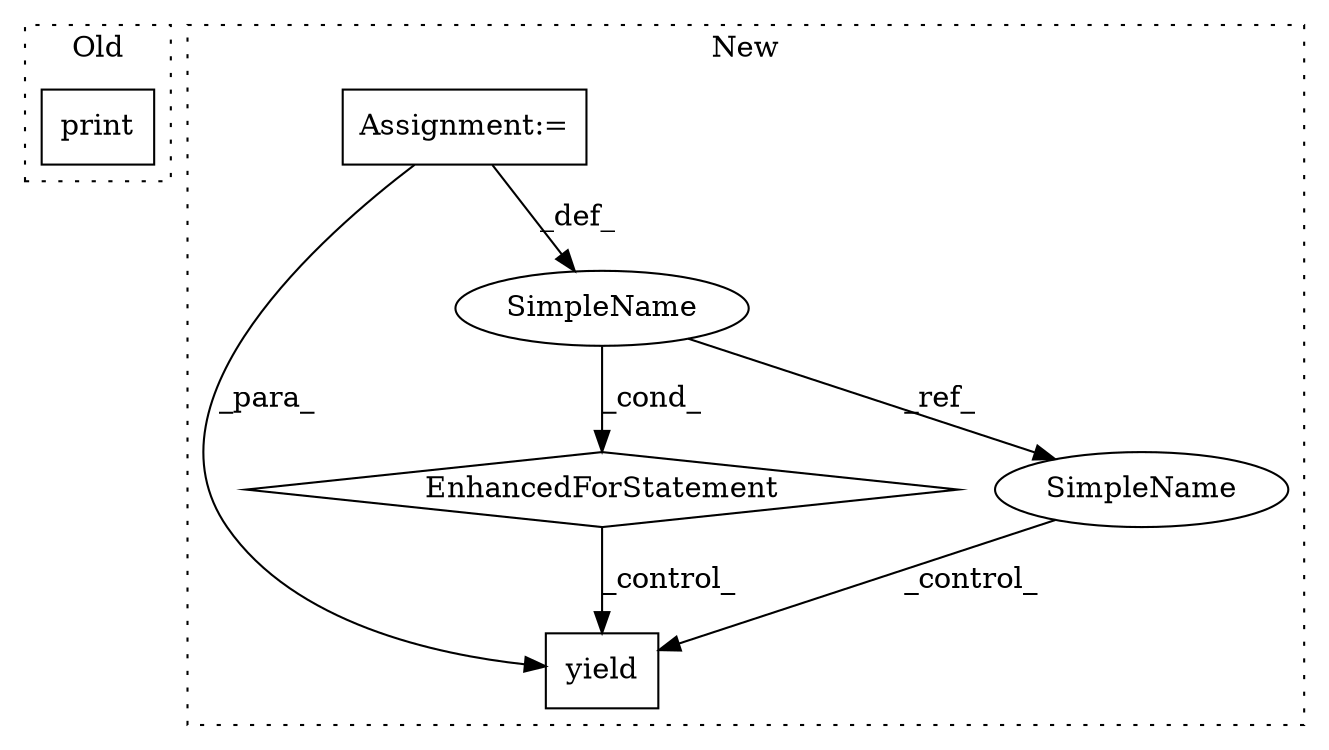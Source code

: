digraph G {
subgraph cluster0 {
1 [label="print" a="32" s="7390,7411" l="6,1" shape="box"];
label = "Old";
style="dotted";
}
subgraph cluster1 {
2 [label="yield" a="112" s="7256" l="7" shape="box"];
3 [label="EnhancedForStatement" a="70" s="7112,7221" l="57,2" shape="diamond"];
4 [label="Assignment:=" a="7" s="6984" l="1" shape="box"];
5 [label="SimpleName" a="42" s="7173" l="5" shape="ellipse"];
6 [label="SimpleName" a="42" s="7237" l="5" shape="ellipse"];
label = "New";
style="dotted";
}
3 -> 2 [label="_control_"];
4 -> 2 [label="_para_"];
4 -> 5 [label="_def_"];
5 -> 3 [label="_cond_"];
5 -> 6 [label="_ref_"];
6 -> 2 [label="_control_"];
}
